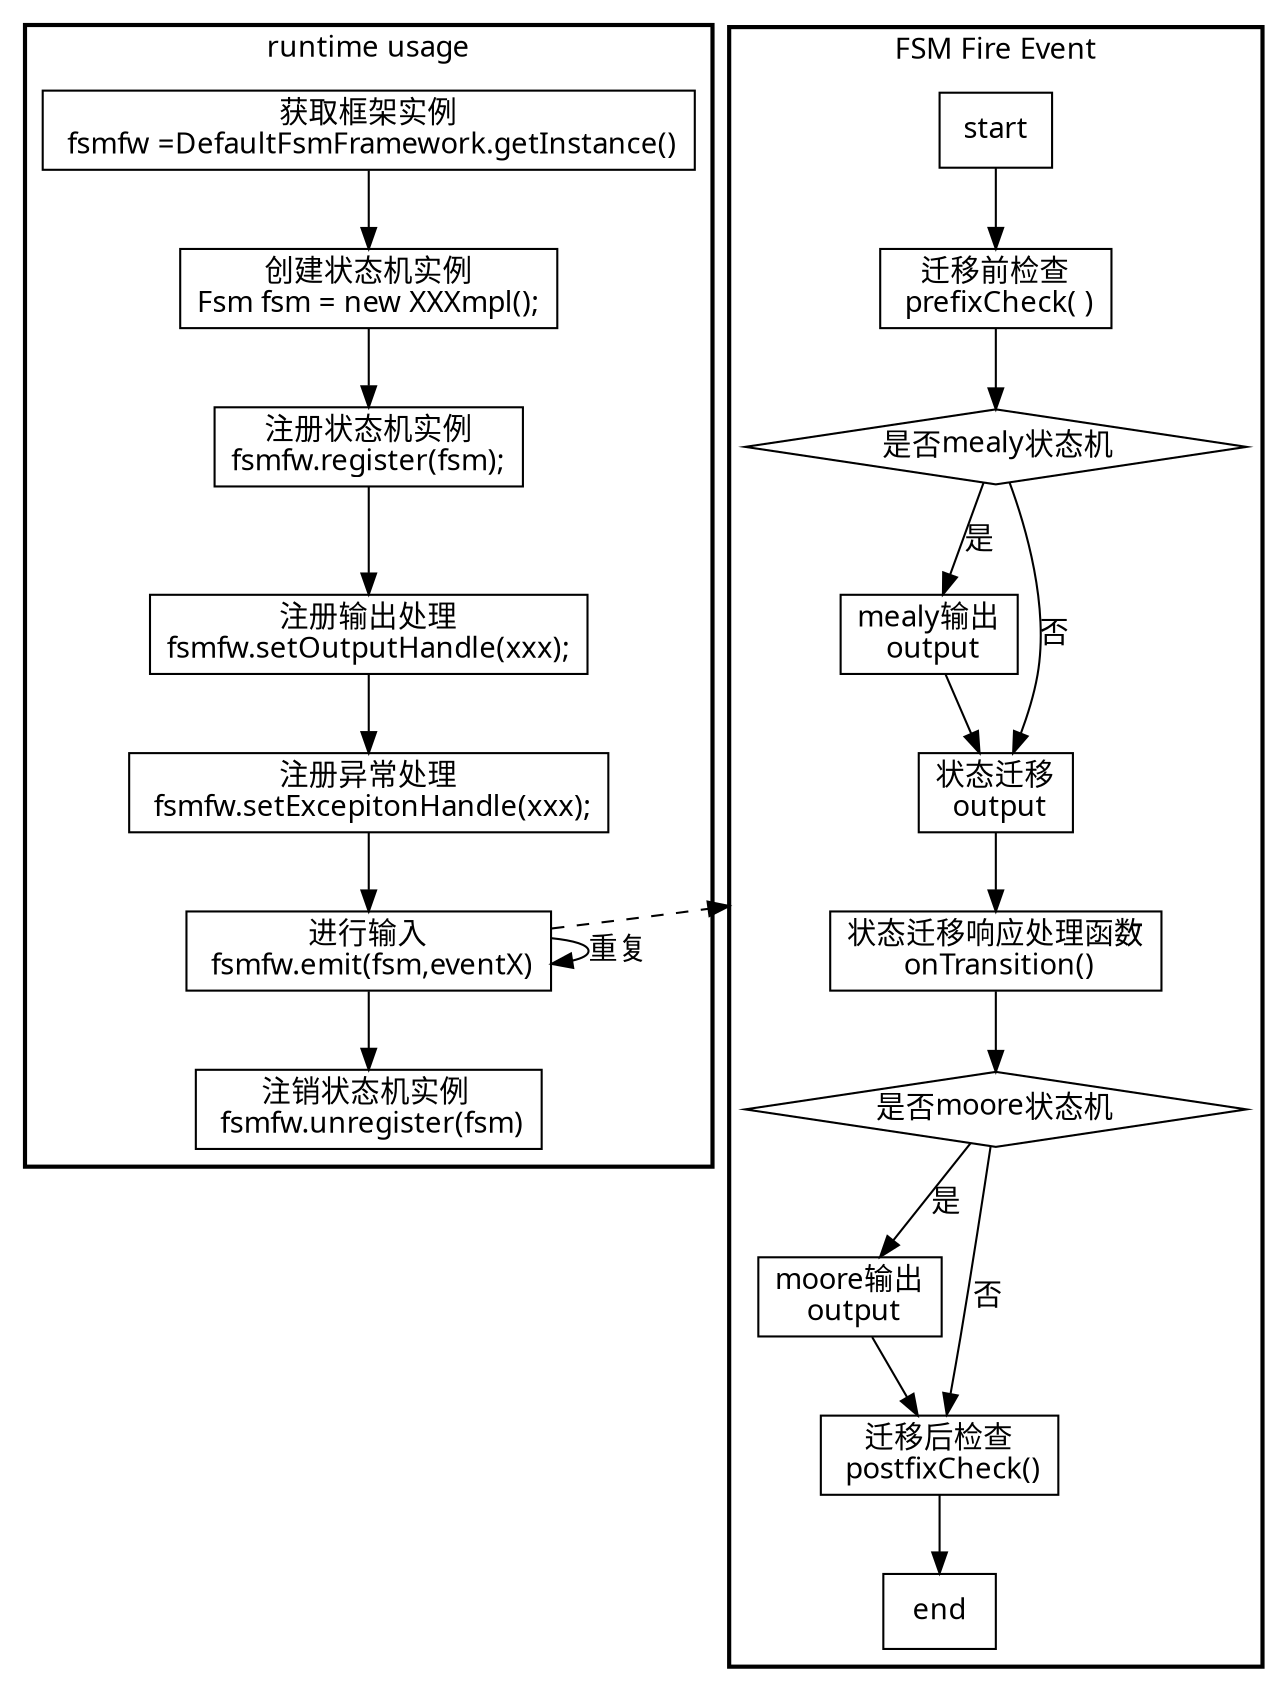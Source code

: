 

 digraph G {
 node[fontname="FangSong" shape=record];
 edge[fontname="FangSong"];
 graph[fontname="FangSong"];
 compound=true;
 //clusterrank=local;
rankdir="TB";
 subgraph cluster_r0 {
     label ="runtime usage";
	 style=bold;
	   
    get_fw[label=" 获取框架实例 \n fsmfw =DefaultFsmFramework.getInstance()"];
    create_fsm[label=" 创建状态机实例 \nFsm fsm = new XXXmpl();"];
    register_fsm[label=" 注册状态机实例 \nfsmfw.register(fsm);"];
    register_output[label=" 注册输出处理 \nfsmfw.setOutputHandle(xxx);"];
    register_exception[label=" 注册异常处理\n fsmfw.setExcepitonHandle(xxx);"];
	
	emit_event[label="进行输入\n fsmfw.emit(fsm,eventX)"];
	unregister_fsm[label="注销状态机实例 \n fsmfw.unregister(fsm)"];
	get_fw -> create_fsm -> register_fsm ->register_output -> register_exception  -> emit_event -> unregister_fsm;
	emit_event ->emit_event [label="重复"];
    	 
   }
   
 subgraph cluster_r1 {
     label ="FSM Fire Event";
	 style=bold;
	  
	 start;
     precheck[label=" 迁移前检查\n prefixCheck( )"];
	 dcs1[label=" 是否mealy状态机" shape=diamond];
     	 
     mealy_output[label=" mealy输出\n output"];		 
     transition[label=" 状态迁移\n output"];		 
     ontransition[label=" 状态迁移响应处理函数\n onTransition()"];
	 dcs2[label="是否moore状态机" shape=diamond];
     moore_output[label=" moore输出\n output"];		 
     postcheck[label=" 迁移后检查\n postfixCheck()"]; 
	 end;
	 
	 start -> precheck -> dcs1 ;
	 dcs1 -> mealy_output [label="是"];
	 dcs1 -> transition [label="否"];
	 mealy_output -> transition -> ontransition -> dcs2;
	 dcs2 -> moore_output [label="是"]; 
	 dcs2 -> postcheck [label="否"];
     moore_output -> postcheck -> end;	    	 
   }   
   //emit_event -> dcs2[style=dashed lhead=cluster_r1];
   emit_event -> start[style=dashed lhead=cluster_r1 constraint=false];
  
   
   
 }

 